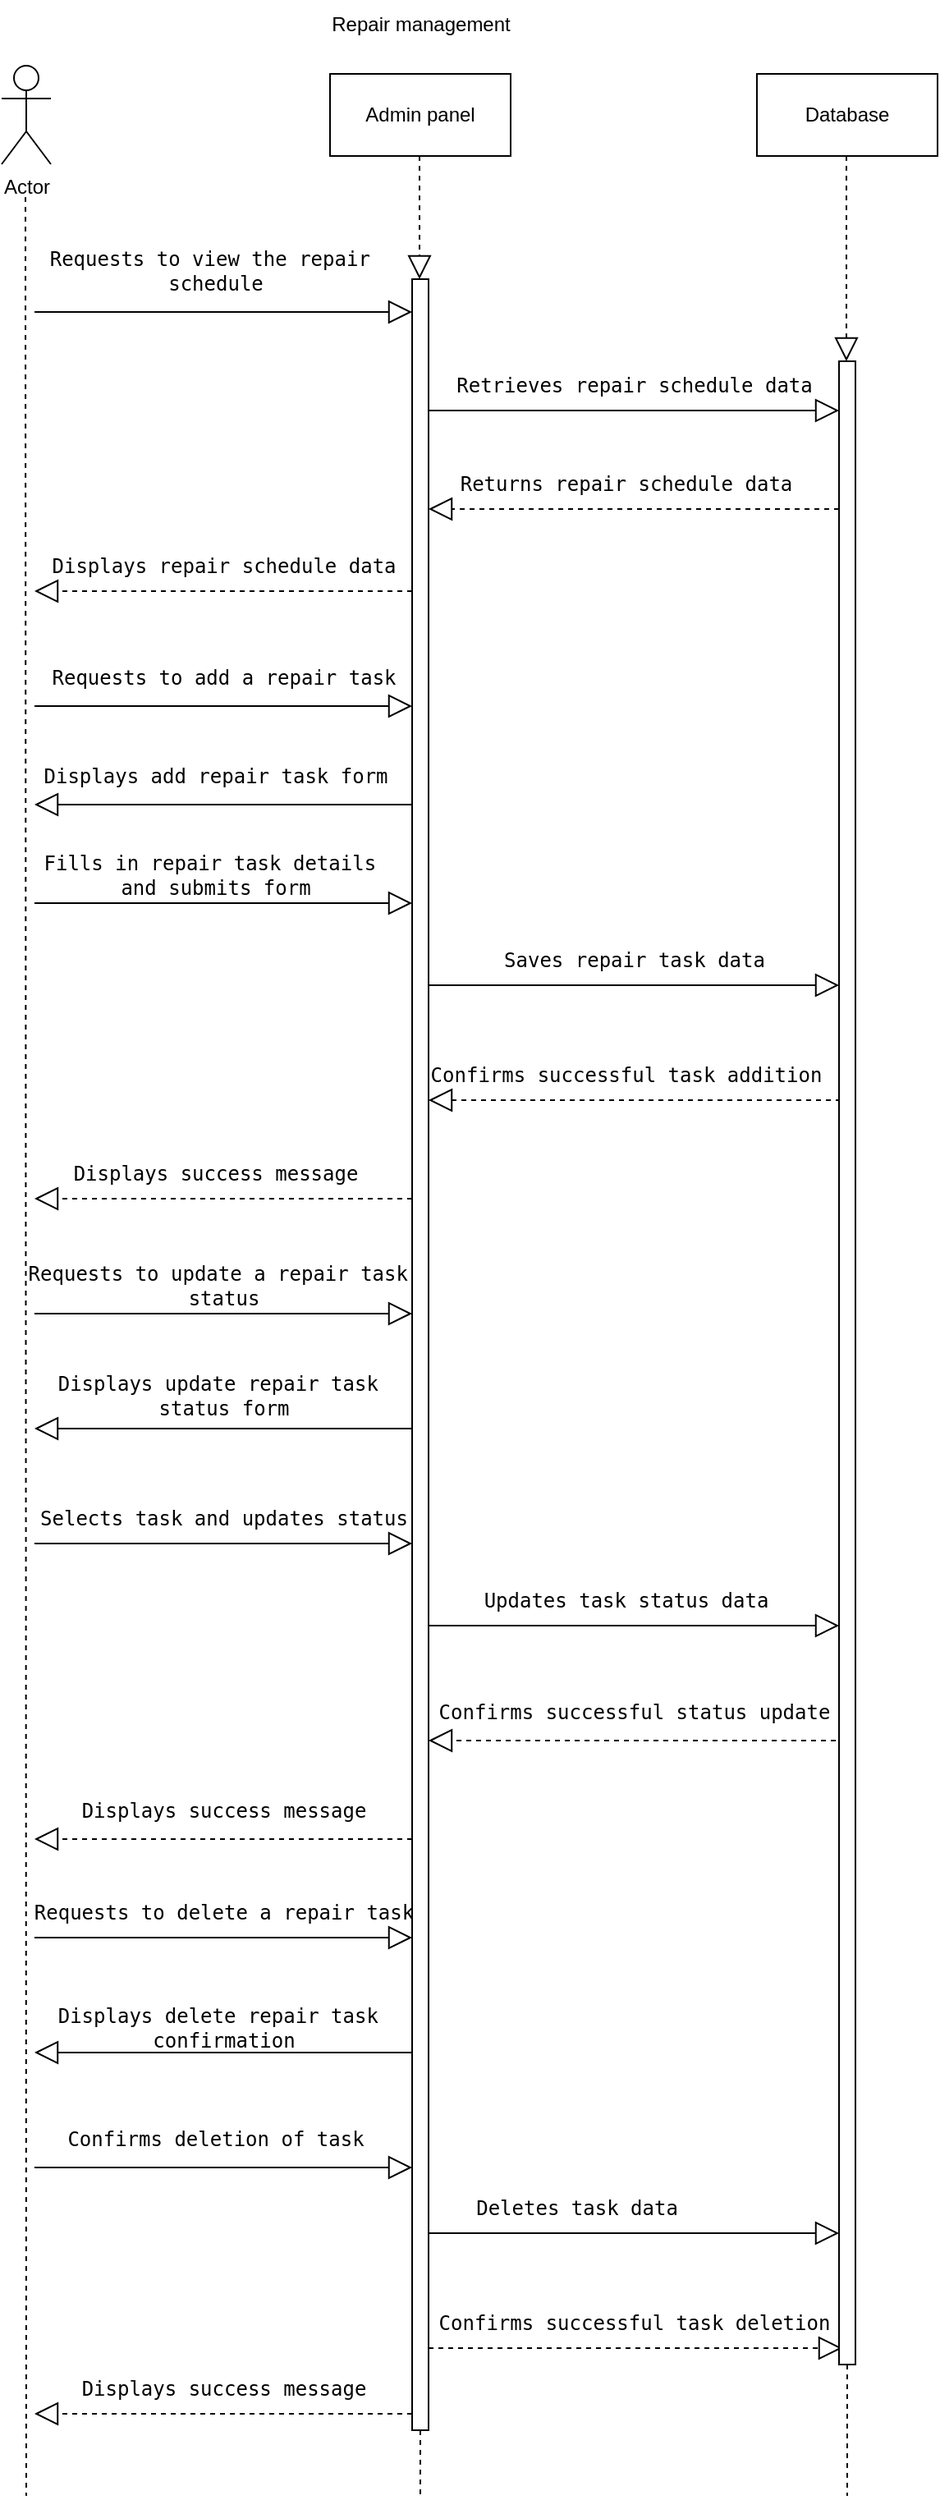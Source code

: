 <mxfile version="21.3.2" type="github">
  <diagram name="Page-1" id="n62t-O-tzqDGdzTkSi4j">
    <mxGraphModel dx="954" dy="556" grid="1" gridSize="10" guides="1" tooltips="1" connect="1" arrows="1" fold="1" page="1" pageScale="1" pageWidth="1100" pageHeight="1700" math="0" shadow="0">
      <root>
        <mxCell id="0" />
        <mxCell id="1" parent="0" />
        <mxCell id="NY6FzfezgdDMYc2XJuMs-1" value="Actor" style="shape=umlActor;verticalLabelPosition=bottom;verticalAlign=top;html=1;outlineConnect=0;" parent="1" vertex="1">
          <mxGeometry x="80" y="40" width="30" height="60" as="geometry" />
        </mxCell>
        <mxCell id="NY6FzfezgdDMYc2XJuMs-3" value="Database" style="html=1;whiteSpace=wrap;" parent="1" vertex="1">
          <mxGeometry x="540" y="45" width="110" height="50" as="geometry" />
        </mxCell>
        <mxCell id="NY6FzfezgdDMYc2XJuMs-4" value="Admin panel" style="html=1;whiteSpace=wrap;" parent="1" vertex="1">
          <mxGeometry x="280" y="45" width="110" height="50" as="geometry" />
        </mxCell>
        <mxCell id="NY6FzfezgdDMYc2XJuMs-5" value="" style="endArrow=none;dashed=1;endFill=0;endSize=12;html=1;rounded=0;" parent="1" edge="1">
          <mxGeometry width="160" relative="1" as="geometry">
            <mxPoint x="94.5" y="120" as="sourcePoint" />
            <mxPoint x="95" y="1520" as="targetPoint" />
          </mxGeometry>
        </mxCell>
        <mxCell id="NY6FzfezgdDMYc2XJuMs-6" value="" style="endArrow=none;dashed=1;endFill=0;endSize=12;html=1;rounded=0;" parent="1" source="NY6FzfezgdDMYc2XJuMs-54" edge="1">
          <mxGeometry width="160" relative="1" as="geometry">
            <mxPoint x="334.5" y="95" as="sourcePoint" />
            <mxPoint x="335" y="1520" as="targetPoint" />
          </mxGeometry>
        </mxCell>
        <mxCell id="NY6FzfezgdDMYc2XJuMs-7" value="" style="endArrow=none;dashed=1;endFill=0;endSize=12;html=1;rounded=0;" parent="1" source="NY6FzfezgdDMYc2XJuMs-56" edge="1">
          <mxGeometry width="160" relative="1" as="geometry">
            <mxPoint x="594.5" y="95" as="sourcePoint" />
            <mxPoint x="595" y="1520" as="targetPoint" />
          </mxGeometry>
        </mxCell>
        <mxCell id="NY6FzfezgdDMYc2XJuMs-8" value="&lt;pre&gt;&lt;code class=&quot;!whitespace-pre hljs language-makefile&quot;&gt;Requests to view the repair &lt;br&gt;schedule&lt;/code&gt;&lt;/pre&gt;" style="text;html=1;align=center;verticalAlign=middle;resizable=0;points=[];autosize=1;strokeColor=none;fillColor=none;" parent="1" vertex="1">
          <mxGeometry x="100" y="130" width="220" height="70" as="geometry" />
        </mxCell>
        <mxCell id="NY6FzfezgdDMYc2XJuMs-9" value="&lt;pre&gt;&lt;code class=&quot;!whitespace-pre hljs language-makefile&quot;&gt;Retrieves repair schedule data&lt;/code&gt;&lt;/pre&gt;" style="text;html=1;align=center;verticalAlign=middle;resizable=0;points=[];autosize=1;strokeColor=none;fillColor=none;" parent="1" vertex="1">
          <mxGeometry x="350" y="210" width="230" height="50" as="geometry" />
        </mxCell>
        <mxCell id="NY6FzfezgdDMYc2XJuMs-10" value="&lt;pre&gt;&lt;code class=&quot;!whitespace-pre hljs language-makefile&quot;&gt;Returns repair schedule data&lt;/code&gt;&lt;/pre&gt;" style="text;html=1;align=center;verticalAlign=middle;resizable=0;points=[];autosize=1;strokeColor=none;fillColor=none;" parent="1" vertex="1">
          <mxGeometry x="350" y="270" width="220" height="50" as="geometry" />
        </mxCell>
        <mxCell id="NY6FzfezgdDMYc2XJuMs-11" value="&lt;pre&gt;&lt;code class=&quot;!whitespace-pre hljs language-makefile&quot;&gt;Displays repair schedule data&lt;/code&gt;&lt;/pre&gt;" style="text;html=1;align=center;verticalAlign=middle;resizable=0;points=[];autosize=1;strokeColor=none;fillColor=none;" parent="1" vertex="1">
          <mxGeometry x="100" y="320" width="230" height="50" as="geometry" />
        </mxCell>
        <mxCell id="NY6FzfezgdDMYc2XJuMs-12" value="&lt;pre&gt;&lt;code class=&quot;!whitespace-pre hljs language-makefile&quot;&gt;Requests to add a repair task&lt;/code&gt;&lt;/pre&gt;" style="text;html=1;align=center;verticalAlign=middle;resizable=0;points=[];autosize=1;strokeColor=none;fillColor=none;" parent="1" vertex="1">
          <mxGeometry x="100" y="388" width="230" height="50" as="geometry" />
        </mxCell>
        <mxCell id="NY6FzfezgdDMYc2XJuMs-13" value="&lt;pre&gt;&lt;code class=&quot;!whitespace-pre hljs language-makefile&quot;&gt;Displays add repair task form&lt;/code&gt;&lt;/pre&gt;" style="text;html=1;align=center;verticalAlign=middle;resizable=0;points=[];autosize=1;strokeColor=none;fillColor=none;" parent="1" vertex="1">
          <mxGeometry x="95" y="448" width="230" height="50" as="geometry" />
        </mxCell>
        <mxCell id="NY6FzfezgdDMYc2XJuMs-14" value="&lt;pre&gt;&lt;code class=&quot;!whitespace-pre hljs language-makefile&quot;&gt;Fills in repair task details &lt;br&gt;and submits form&lt;/code&gt;&lt;/pre&gt;" style="text;html=1;align=center;verticalAlign=middle;resizable=0;points=[];autosize=1;strokeColor=none;fillColor=none;" parent="1" vertex="1">
          <mxGeometry x="95" y="498" width="230" height="70" as="geometry" />
        </mxCell>
        <mxCell id="NY6FzfezgdDMYc2XJuMs-15" value="&lt;pre&gt;&lt;code class=&quot;!whitespace-pre hljs language-makefile&quot;&gt;Saves repair task data&lt;/code&gt;&lt;/pre&gt;" style="text;html=1;align=center;verticalAlign=middle;resizable=0;points=[];autosize=1;strokeColor=none;fillColor=none;" parent="1" vertex="1">
          <mxGeometry x="375" y="560" width="180" height="50" as="geometry" />
        </mxCell>
        <mxCell id="NY6FzfezgdDMYc2XJuMs-16" value="&lt;pre&gt;&lt;code class=&quot;!whitespace-pre hljs language-makefile&quot;&gt;Confirms successful task addition&lt;/code&gt;&lt;/pre&gt;" style="text;html=1;align=center;verticalAlign=middle;resizable=0;points=[];autosize=1;strokeColor=none;fillColor=none;" parent="1" vertex="1">
          <mxGeometry x="335" y="630" width="250" height="50" as="geometry" />
        </mxCell>
        <mxCell id="NY6FzfezgdDMYc2XJuMs-17" value="&lt;pre&gt;&lt;code class=&quot;!whitespace-pre hljs language-makefile&quot;&gt;Displays success message&lt;/code&gt;&lt;/pre&gt;" style="text;html=1;align=center;verticalAlign=middle;resizable=0;points=[];autosize=1;strokeColor=none;fillColor=none;" parent="1" vertex="1">
          <mxGeometry x="115" y="690" width="190" height="50" as="geometry" />
        </mxCell>
        <mxCell id="NY6FzfezgdDMYc2XJuMs-18" value="&lt;pre&gt;&lt;code class=&quot;!whitespace-pre hljs language-makefile&quot;&gt;Requests to update a repair task &lt;br&gt;status&lt;/code&gt;&lt;/pre&gt;" style="text;html=1;align=center;verticalAlign=middle;resizable=0;points=[];autosize=1;strokeColor=none;fillColor=none;" parent="1" vertex="1">
          <mxGeometry x="90" y="748" width="250" height="70" as="geometry" />
        </mxCell>
        <mxCell id="NY6FzfezgdDMYc2XJuMs-19" value="&lt;pre&gt;&lt;code class=&quot;!whitespace-pre hljs language-makefile&quot;&gt;Displays update repair task &lt;br&gt;status form&lt;/code&gt;&lt;/pre&gt;" style="text;html=1;align=center;verticalAlign=middle;resizable=0;points=[];autosize=1;strokeColor=none;fillColor=none;" parent="1" vertex="1">
          <mxGeometry x="105" y="815" width="220" height="70" as="geometry" />
        </mxCell>
        <mxCell id="NY6FzfezgdDMYc2XJuMs-20" value="&lt;pre&gt;&lt;code class=&quot;!whitespace-pre hljs language-makefile&quot;&gt;Selects task and updates status&lt;/code&gt;&lt;/pre&gt;" style="text;html=1;align=center;verticalAlign=middle;resizable=0;points=[];autosize=1;strokeColor=none;fillColor=none;" parent="1" vertex="1">
          <mxGeometry x="95" y="900" width="240" height="50" as="geometry" />
        </mxCell>
        <mxCell id="NY6FzfezgdDMYc2XJuMs-21" value="&lt;pre&gt;&lt;code class=&quot;!whitespace-pre hljs language-makefile&quot;&gt;Updates task status data&lt;/code&gt;&lt;/pre&gt;" style="text;html=1;align=center;verticalAlign=middle;resizable=0;points=[];autosize=1;strokeColor=none;fillColor=none;" parent="1" vertex="1">
          <mxGeometry x="365" y="950" width="190" height="50" as="geometry" />
        </mxCell>
        <mxCell id="NY6FzfezgdDMYc2XJuMs-22" value="&lt;pre&gt;&lt;code class=&quot;!whitespace-pre hljs language-makefile&quot;&gt;Confirms successful status update&lt;/code&gt;&lt;/pre&gt;" style="text;html=1;align=center;verticalAlign=middle;resizable=0;points=[];autosize=1;strokeColor=none;fillColor=none;" parent="1" vertex="1">
          <mxGeometry x="340" y="1018" width="250" height="50" as="geometry" />
        </mxCell>
        <mxCell id="NY6FzfezgdDMYc2XJuMs-23" value="&lt;pre&gt;&lt;code class=&quot;!whitespace-pre hljs language-makefile&quot;&gt;Displays success message&lt;/code&gt;&lt;/pre&gt;" style="text;html=1;align=center;verticalAlign=middle;resizable=0;points=[];autosize=1;strokeColor=none;fillColor=none;" parent="1" vertex="1">
          <mxGeometry x="120" y="1078" width="190" height="50" as="geometry" />
        </mxCell>
        <mxCell id="NY6FzfezgdDMYc2XJuMs-24" value="&lt;pre&gt;&lt;code class=&quot;!whitespace-pre hljs language-makefile&quot;&gt;Requests to delete a repair task&lt;/code&gt;&lt;/pre&gt;" style="text;html=1;align=center;verticalAlign=middle;resizable=0;points=[];autosize=1;strokeColor=none;fillColor=none;" parent="1" vertex="1">
          <mxGeometry x="90" y="1140" width="250" height="50" as="geometry" />
        </mxCell>
        <mxCell id="NY6FzfezgdDMYc2XJuMs-25" value="&lt;pre&gt;&lt;code class=&quot;!whitespace-pre hljs language-makefile&quot;&gt;Displays delete repair task &lt;br&gt;confirmation&lt;/code&gt;&lt;/pre&gt;" style="text;html=1;align=center;verticalAlign=middle;resizable=0;points=[];autosize=1;strokeColor=none;fillColor=none;" parent="1" vertex="1">
          <mxGeometry x="105" y="1200" width="220" height="70" as="geometry" />
        </mxCell>
        <mxCell id="NY6FzfezgdDMYc2XJuMs-26" value="&lt;pre&gt;&lt;code class=&quot;!whitespace-pre hljs language-makefile&quot;&gt;Confirms deletion of task&lt;/code&gt;&lt;/pre&gt;" style="text;html=1;align=center;verticalAlign=middle;resizable=0;points=[];autosize=1;strokeColor=none;fillColor=none;" parent="1" vertex="1">
          <mxGeometry x="110" y="1278" width="200" height="50" as="geometry" />
        </mxCell>
        <mxCell id="NY6FzfezgdDMYc2XJuMs-27" value="&lt;pre&gt;&lt;code class=&quot;!whitespace-pre hljs language-makefile&quot;&gt;Deletes task data&lt;/code&gt;&lt;/pre&gt;" style="text;html=1;align=center;verticalAlign=middle;resizable=0;points=[];autosize=1;strokeColor=none;fillColor=none;" parent="1" vertex="1">
          <mxGeometry x="360" y="1320" width="140" height="50" as="geometry" />
        </mxCell>
        <mxCell id="NY6FzfezgdDMYc2XJuMs-28" value="&lt;pre&gt;&lt;code class=&quot;!whitespace-pre hljs language-makefile&quot;&gt;Confirms successful task deletion&lt;/code&gt;&lt;/pre&gt;" style="text;html=1;align=center;verticalAlign=middle;resizable=0;points=[];autosize=1;strokeColor=none;fillColor=none;" parent="1" vertex="1">
          <mxGeometry x="340" y="1390" width="250" height="50" as="geometry" />
        </mxCell>
        <mxCell id="NY6FzfezgdDMYc2XJuMs-29" value="&lt;pre&gt;&lt;code class=&quot;!whitespace-pre hljs language-makefile&quot;&gt;Displays success message&lt;/code&gt;&lt;/pre&gt;" style="text;html=1;align=center;verticalAlign=middle;resizable=0;points=[];autosize=1;strokeColor=none;fillColor=none;" parent="1" vertex="1">
          <mxGeometry x="120" y="1430" width="190" height="50" as="geometry" />
        </mxCell>
        <mxCell id="NY6FzfezgdDMYc2XJuMs-30" value="" style="endArrow=block;endFill=0;endSize=12;html=1;rounded=0;" parent="1" edge="1">
          <mxGeometry width="160" relative="1" as="geometry">
            <mxPoint x="100" y="190" as="sourcePoint" />
            <mxPoint x="330" y="190" as="targetPoint" />
          </mxGeometry>
        </mxCell>
        <mxCell id="NY6FzfezgdDMYc2XJuMs-31" value="" style="endArrow=block;endFill=0;endSize=12;html=1;rounded=0;" parent="1" edge="1">
          <mxGeometry width="160" relative="1" as="geometry">
            <mxPoint x="340" y="250" as="sourcePoint" />
            <mxPoint x="590" y="250" as="targetPoint" />
          </mxGeometry>
        </mxCell>
        <mxCell id="NY6FzfezgdDMYc2XJuMs-32" value="" style="endArrow=block;endFill=0;endSize=12;html=1;rounded=0;dashed=1;" parent="1" edge="1">
          <mxGeometry width="160" relative="1" as="geometry">
            <mxPoint x="590" y="310" as="sourcePoint" />
            <mxPoint x="340" y="310" as="targetPoint" />
          </mxGeometry>
        </mxCell>
        <mxCell id="NY6FzfezgdDMYc2XJuMs-33" value="" style="endArrow=block;endFill=0;endSize=12;html=1;rounded=0;dashed=1;" parent="1" edge="1">
          <mxGeometry width="160" relative="1" as="geometry">
            <mxPoint x="330" y="360" as="sourcePoint" />
            <mxPoint x="100" y="360" as="targetPoint" />
          </mxGeometry>
        </mxCell>
        <mxCell id="NY6FzfezgdDMYc2XJuMs-34" value="" style="endArrow=block;endFill=0;endSize=12;html=1;rounded=0;" parent="1" edge="1">
          <mxGeometry width="160" relative="1" as="geometry">
            <mxPoint x="100" y="430" as="sourcePoint" />
            <mxPoint x="330" y="430" as="targetPoint" />
          </mxGeometry>
        </mxCell>
        <mxCell id="NY6FzfezgdDMYc2XJuMs-35" value="" style="endArrow=block;endFill=0;endSize=12;html=1;rounded=0;" parent="1" edge="1">
          <mxGeometry width="160" relative="1" as="geometry">
            <mxPoint x="330" y="490" as="sourcePoint" />
            <mxPoint x="100" y="490" as="targetPoint" />
          </mxGeometry>
        </mxCell>
        <mxCell id="NY6FzfezgdDMYc2XJuMs-36" value="" style="endArrow=block;endFill=0;endSize=12;html=1;rounded=0;" parent="1" edge="1">
          <mxGeometry width="160" relative="1" as="geometry">
            <mxPoint x="100" y="550" as="sourcePoint" />
            <mxPoint x="330" y="550" as="targetPoint" />
          </mxGeometry>
        </mxCell>
        <mxCell id="NY6FzfezgdDMYc2XJuMs-37" value="" style="endArrow=block;endFill=0;endSize=12;html=1;rounded=0;" parent="1" edge="1">
          <mxGeometry width="160" relative="1" as="geometry">
            <mxPoint x="340" y="600" as="sourcePoint" />
            <mxPoint x="590" y="600" as="targetPoint" />
          </mxGeometry>
        </mxCell>
        <mxCell id="NY6FzfezgdDMYc2XJuMs-38" value="" style="endArrow=block;endFill=0;endSize=12;html=1;rounded=0;entryX=1.024;entryY=0.8;entryDx=0;entryDy=0;entryPerimeter=0;exitX=1.024;exitY=0.8;exitDx=0;exitDy=0;exitPerimeter=0;dashed=1;" parent="1" source="NY6FzfezgdDMYc2XJuMs-16" edge="1">
          <mxGeometry width="160" relative="1" as="geometry">
            <mxPoint x="570" y="670" as="sourcePoint" />
            <mxPoint x="340" y="670" as="targetPoint" />
          </mxGeometry>
        </mxCell>
        <mxCell id="NY6FzfezgdDMYc2XJuMs-39" value="" style="endArrow=block;endFill=0;endSize=12;html=1;rounded=0;dashed=1;" parent="1" edge="1">
          <mxGeometry width="160" relative="1" as="geometry">
            <mxPoint x="330" y="730" as="sourcePoint" />
            <mxPoint x="100" y="730" as="targetPoint" />
          </mxGeometry>
        </mxCell>
        <mxCell id="NY6FzfezgdDMYc2XJuMs-40" value="" style="endArrow=block;endFill=0;endSize=12;html=1;rounded=0;" parent="1" edge="1">
          <mxGeometry width="160" relative="1" as="geometry">
            <mxPoint x="100" y="800" as="sourcePoint" />
            <mxPoint x="330" y="800" as="targetPoint" />
          </mxGeometry>
        </mxCell>
        <mxCell id="NY6FzfezgdDMYc2XJuMs-41" value="" style="endArrow=block;endFill=0;endSize=12;html=1;rounded=0;" parent="1" edge="1">
          <mxGeometry width="160" relative="1" as="geometry">
            <mxPoint x="330" y="870" as="sourcePoint" />
            <mxPoint x="100" y="870" as="targetPoint" />
          </mxGeometry>
        </mxCell>
        <mxCell id="NY6FzfezgdDMYc2XJuMs-42" value="" style="endArrow=block;endFill=0;endSize=12;html=1;rounded=0;" parent="1" edge="1">
          <mxGeometry width="160" relative="1" as="geometry">
            <mxPoint x="100" y="940" as="sourcePoint" />
            <mxPoint x="330" y="940" as="targetPoint" />
          </mxGeometry>
        </mxCell>
        <mxCell id="NY6FzfezgdDMYc2XJuMs-43" value="" style="endArrow=block;endFill=0;endSize=12;html=1;rounded=0;" parent="1" edge="1">
          <mxGeometry width="160" relative="1" as="geometry">
            <mxPoint x="340" y="990" as="sourcePoint" />
            <mxPoint x="590" y="990" as="targetPoint" />
          </mxGeometry>
        </mxCell>
        <mxCell id="NY6FzfezgdDMYc2XJuMs-45" value="" style="endArrow=block;endFill=0;endSize=12;html=1;rounded=0;entryX=1.016;entryY=0.84;entryDx=0;entryDy=0;entryPerimeter=0;exitX=1.016;exitY=0.84;exitDx=0;exitDy=0;exitPerimeter=0;dashed=1;" parent="1" source="NY6FzfezgdDMYc2XJuMs-22" edge="1">
          <mxGeometry width="160" relative="1" as="geometry">
            <mxPoint x="570" y="1060" as="sourcePoint" />
            <mxPoint x="340" y="1060" as="targetPoint" />
          </mxGeometry>
        </mxCell>
        <mxCell id="NY6FzfezgdDMYc2XJuMs-46" value="" style="endArrow=block;endFill=0;endSize=12;html=1;rounded=0;dashed=1;" parent="1" edge="1">
          <mxGeometry width="160" relative="1" as="geometry">
            <mxPoint x="330" y="1120" as="sourcePoint" />
            <mxPoint x="100" y="1120" as="targetPoint" />
          </mxGeometry>
        </mxCell>
        <mxCell id="NY6FzfezgdDMYc2XJuMs-47" value="" style="endArrow=block;endFill=0;endSize=12;html=1;rounded=0;" parent="1" edge="1">
          <mxGeometry width="160" relative="1" as="geometry">
            <mxPoint x="100" y="1180" as="sourcePoint" />
            <mxPoint x="330" y="1180" as="targetPoint" />
          </mxGeometry>
        </mxCell>
        <mxCell id="NY6FzfezgdDMYc2XJuMs-48" value="" style="endArrow=block;endFill=0;endSize=12;html=1;rounded=0;" parent="1" edge="1">
          <mxGeometry width="160" relative="1" as="geometry">
            <mxPoint x="330" y="1250" as="sourcePoint" />
            <mxPoint x="100" y="1250" as="targetPoint" />
          </mxGeometry>
        </mxCell>
        <mxCell id="NY6FzfezgdDMYc2XJuMs-49" value="" style="endArrow=block;endFill=0;endSize=12;html=1;rounded=0;" parent="1" edge="1">
          <mxGeometry width="160" relative="1" as="geometry">
            <mxPoint x="100" y="1320" as="sourcePoint" />
            <mxPoint x="330" y="1320" as="targetPoint" />
          </mxGeometry>
        </mxCell>
        <mxCell id="NY6FzfezgdDMYc2XJuMs-50" value="" style="endArrow=block;endFill=0;endSize=12;html=1;rounded=0;" parent="1" edge="1">
          <mxGeometry width="160" relative="1" as="geometry">
            <mxPoint x="340" y="1360" as="sourcePoint" />
            <mxPoint x="590" y="1360" as="targetPoint" />
          </mxGeometry>
        </mxCell>
        <mxCell id="NY6FzfezgdDMYc2XJuMs-51" value="" style="endArrow=block;endFill=0;endSize=12;html=1;rounded=0;entryX=1.008;entryY=0.8;entryDx=0;entryDy=0;entryPerimeter=0;dashed=1;" parent="1" target="NY6FzfezgdDMYc2XJuMs-28" edge="1">
          <mxGeometry width="160" relative="1" as="geometry">
            <mxPoint x="340" y="1430" as="sourcePoint" />
            <mxPoint x="570" y="1430" as="targetPoint" />
          </mxGeometry>
        </mxCell>
        <mxCell id="NY6FzfezgdDMYc2XJuMs-52" value="" style="endArrow=block;endFill=0;endSize=12;html=1;rounded=0;dashed=1;" parent="1" edge="1">
          <mxGeometry width="160" relative="1" as="geometry">
            <mxPoint x="330" y="1470" as="sourcePoint" />
            <mxPoint x="100" y="1470" as="targetPoint" />
          </mxGeometry>
        </mxCell>
        <mxCell id="NY6FzfezgdDMYc2XJuMs-55" value="" style="endArrow=block;dashed=1;endFill=0;endSize=12;html=1;rounded=0;" parent="1" target="NY6FzfezgdDMYc2XJuMs-54" edge="1">
          <mxGeometry width="160" relative="1" as="geometry">
            <mxPoint x="334.5" y="95" as="sourcePoint" />
            <mxPoint x="335" y="1520" as="targetPoint" />
          </mxGeometry>
        </mxCell>
        <mxCell id="NY6FzfezgdDMYc2XJuMs-54" value="" style="html=1;points=[];perimeter=orthogonalPerimeter;outlineConnect=0;targetShapes=umlLifeline;portConstraint=eastwest;newEdgeStyle={&quot;edgeStyle&quot;:&quot;elbowEdgeStyle&quot;,&quot;elbow&quot;:&quot;vertical&quot;,&quot;curved&quot;:0,&quot;rounded&quot;:0};" parent="1" vertex="1">
          <mxGeometry x="330" y="170" width="10" height="1310" as="geometry" />
        </mxCell>
        <mxCell id="NY6FzfezgdDMYc2XJuMs-57" value="" style="endArrow=block;dashed=1;endFill=0;endSize=12;html=1;rounded=0;" parent="1" target="NY6FzfezgdDMYc2XJuMs-56" edge="1">
          <mxGeometry width="160" relative="1" as="geometry">
            <mxPoint x="594.5" y="95" as="sourcePoint" />
            <mxPoint x="595" y="1520" as="targetPoint" />
          </mxGeometry>
        </mxCell>
        <mxCell id="NY6FzfezgdDMYc2XJuMs-56" value="" style="html=1;points=[];perimeter=orthogonalPerimeter;outlineConnect=0;targetShapes=umlLifeline;portConstraint=eastwest;newEdgeStyle={&quot;edgeStyle&quot;:&quot;elbowEdgeStyle&quot;,&quot;elbow&quot;:&quot;vertical&quot;,&quot;curved&quot;:0,&quot;rounded&quot;:0};" parent="1" vertex="1">
          <mxGeometry x="590" y="220" width="10" height="1220" as="geometry" />
        </mxCell>
        <mxCell id="VPYbBKazouHFQtkJ5CW9-1" value="Repair management" style="text;html=1;align=center;verticalAlign=middle;resizable=0;points=[];autosize=1;strokeColor=none;fillColor=none;" vertex="1" parent="1">
          <mxGeometry x="265" width="140" height="30" as="geometry" />
        </mxCell>
      </root>
    </mxGraphModel>
  </diagram>
</mxfile>

